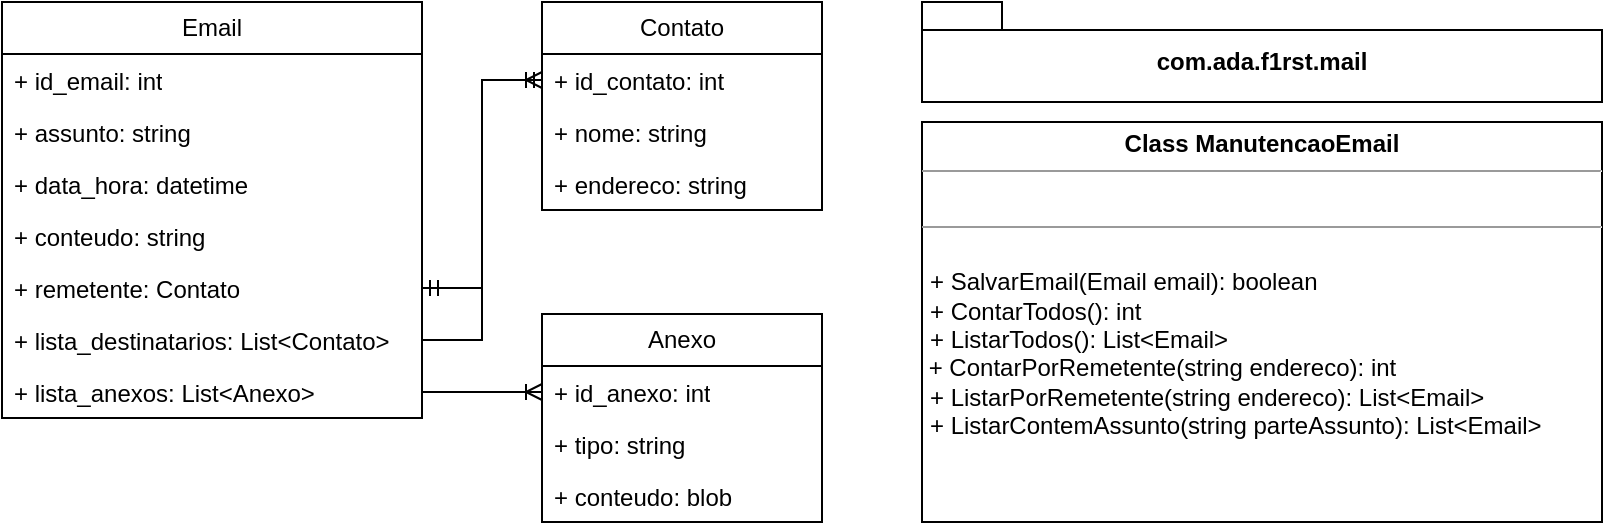 <mxfile version="20.5.1" type="device" pages="2"><diagram name="Página-1" id="P6RTze07SMLhdZGsH7tR"><mxGraphModel dx="812" dy="425" grid="1" gridSize="10" guides="1" tooltips="1" connect="1" arrows="1" fold="1" page="1" pageScale="1" pageWidth="827" pageHeight="1169" math="0" shadow="0"><root><mxCell id="0"/><mxCell id="1" parent="0"/><mxCell id="bWB5HU2DyL7P9xEXCVta-12" value="Email" style="swimlane;fontStyle=0;childLayout=stackLayout;horizontal=1;startSize=26;fillColor=none;horizontalStack=0;resizeParent=1;resizeParentMax=0;resizeLast=0;collapsible=1;marginBottom=0;whiteSpace=wrap;html=1;" parent="1" vertex="1"><mxGeometry x="40" y="220" width="210" height="208" as="geometry"/></mxCell><mxCell id="tcx8inSMVFt6JUJdeJ5o-15" value="+ id_email: int" style="text;strokeColor=none;fillColor=none;align=left;verticalAlign=top;spacingLeft=4;spacingRight=4;overflow=hidden;rotatable=0;points=[[0,0.5],[1,0.5]];portConstraint=eastwest;whiteSpace=wrap;html=1;" parent="bWB5HU2DyL7P9xEXCVta-12" vertex="1"><mxGeometry y="26" width="210" height="26" as="geometry"/></mxCell><mxCell id="bWB5HU2DyL7P9xEXCVta-13" value="+ assunto: string" style="text;strokeColor=none;fillColor=none;align=left;verticalAlign=top;spacingLeft=4;spacingRight=4;overflow=hidden;rotatable=0;points=[[0,0.5],[1,0.5]];portConstraint=eastwest;whiteSpace=wrap;html=1;" parent="bWB5HU2DyL7P9xEXCVta-12" vertex="1"><mxGeometry y="52" width="210" height="26" as="geometry"/></mxCell><mxCell id="bWB5HU2DyL7P9xEXCVta-14" value="+ data_hora: datetime" style="text;strokeColor=none;fillColor=none;align=left;verticalAlign=top;spacingLeft=4;spacingRight=4;overflow=hidden;rotatable=0;points=[[0,0.5],[1,0.5]];portConstraint=eastwest;whiteSpace=wrap;html=1;" parent="bWB5HU2DyL7P9xEXCVta-12" vertex="1"><mxGeometry y="78" width="210" height="26" as="geometry"/></mxCell><mxCell id="tcx8inSMVFt6JUJdeJ5o-1" value="+ conteudo: string" style="text;strokeColor=none;fillColor=none;align=left;verticalAlign=top;spacingLeft=4;spacingRight=4;overflow=hidden;rotatable=0;points=[[0,0.5],[1,0.5]];portConstraint=eastwest;whiteSpace=wrap;html=1;" parent="bWB5HU2DyL7P9xEXCVta-12" vertex="1"><mxGeometry y="104" width="210" height="26" as="geometry"/></mxCell><mxCell id="tcx8inSMVFt6JUJdeJ5o-4" value="+ remetente: Contato" style="text;strokeColor=none;fillColor=none;align=left;verticalAlign=top;spacingLeft=4;spacingRight=4;overflow=hidden;rotatable=0;points=[[0,0.5],[1,0.5]];portConstraint=eastwest;whiteSpace=wrap;html=1;" parent="bWB5HU2DyL7P9xEXCVta-12" vertex="1"><mxGeometry y="130" width="210" height="26" as="geometry"/></mxCell><mxCell id="tcx8inSMVFt6JUJdeJ5o-3" value="+ lista_destinatarios: List&amp;lt;Contato&amp;gt;" style="text;strokeColor=none;fillColor=none;align=left;verticalAlign=top;spacingLeft=4;spacingRight=4;overflow=hidden;rotatable=0;points=[[0,0.5],[1,0.5]];portConstraint=eastwest;whiteSpace=wrap;html=1;" parent="bWB5HU2DyL7P9xEXCVta-12" vertex="1"><mxGeometry y="156" width="210" height="26" as="geometry"/></mxCell><mxCell id="tcx8inSMVFt6JUJdeJ5o-2" value="+ lista_anexos: List&amp;lt;Anexo&amp;gt;" style="text;strokeColor=none;fillColor=none;align=left;verticalAlign=top;spacingLeft=4;spacingRight=4;overflow=hidden;rotatable=0;points=[[0,0.5],[1,0.5]];portConstraint=eastwest;whiteSpace=wrap;html=1;" parent="bWB5HU2DyL7P9xEXCVta-12" vertex="1"><mxGeometry y="182" width="210" height="26" as="geometry"/></mxCell><mxCell id="bWB5HU2DyL7P9xEXCVta-16" value="Contato" style="swimlane;fontStyle=0;childLayout=stackLayout;horizontal=1;startSize=26;fillColor=none;horizontalStack=0;resizeParent=1;resizeParentMax=0;resizeLast=0;collapsible=1;marginBottom=0;whiteSpace=wrap;html=1;" parent="1" vertex="1"><mxGeometry x="310" y="220" width="140" height="104" as="geometry"/></mxCell><mxCell id="bWB5HU2DyL7P9xEXCVta-17" value="+ id_contato: int" style="text;strokeColor=none;fillColor=none;align=left;verticalAlign=top;spacingLeft=4;spacingRight=4;overflow=hidden;rotatable=0;points=[[0,0.5],[1,0.5]];portConstraint=eastwest;whiteSpace=wrap;html=1;" parent="bWB5HU2DyL7P9xEXCVta-16" vertex="1"><mxGeometry y="26" width="140" height="26" as="geometry"/></mxCell><mxCell id="bWB5HU2DyL7P9xEXCVta-18" value="+ nome: string" style="text;strokeColor=none;fillColor=none;align=left;verticalAlign=top;spacingLeft=4;spacingRight=4;overflow=hidden;rotatable=0;points=[[0,0.5],[1,0.5]];portConstraint=eastwest;whiteSpace=wrap;html=1;" parent="bWB5HU2DyL7P9xEXCVta-16" vertex="1"><mxGeometry y="52" width="140" height="26" as="geometry"/></mxCell><mxCell id="bWB5HU2DyL7P9xEXCVta-19" value="+ endereco: string" style="text;strokeColor=none;fillColor=none;align=left;verticalAlign=top;spacingLeft=4;spacingRight=4;overflow=hidden;rotatable=0;points=[[0,0.5],[1,0.5]];portConstraint=eastwest;whiteSpace=wrap;html=1;" parent="bWB5HU2DyL7P9xEXCVta-16" vertex="1"><mxGeometry y="78" width="140" height="26" as="geometry"/></mxCell><mxCell id="bWB5HU2DyL7P9xEXCVta-38" value="Anexo" style="swimlane;fontStyle=0;childLayout=stackLayout;horizontal=1;startSize=26;fillColor=none;horizontalStack=0;resizeParent=1;resizeParentMax=0;resizeLast=0;collapsible=1;marginBottom=0;whiteSpace=wrap;html=1;" parent="1" vertex="1"><mxGeometry x="310" y="376" width="140" height="104" as="geometry"/></mxCell><mxCell id="bWB5HU2DyL7P9xEXCVta-39" value="+ id_anexo: int" style="text;strokeColor=none;fillColor=none;align=left;verticalAlign=top;spacingLeft=4;spacingRight=4;overflow=hidden;rotatable=0;points=[[0,0.5],[1,0.5]];portConstraint=eastwest;whiteSpace=wrap;html=1;" parent="bWB5HU2DyL7P9xEXCVta-38" vertex="1"><mxGeometry y="26" width="140" height="26" as="geometry"/></mxCell><mxCell id="bWB5HU2DyL7P9xEXCVta-40" value="+ tipo: string" style="text;strokeColor=none;fillColor=none;align=left;verticalAlign=top;spacingLeft=4;spacingRight=4;overflow=hidden;rotatable=0;points=[[0,0.5],[1,0.5]];portConstraint=eastwest;whiteSpace=wrap;html=1;" parent="bWB5HU2DyL7P9xEXCVta-38" vertex="1"><mxGeometry y="52" width="140" height="26" as="geometry"/></mxCell><mxCell id="bWB5HU2DyL7P9xEXCVta-41" value="+ conteudo: blob" style="text;strokeColor=none;fillColor=none;align=left;verticalAlign=top;spacingLeft=4;spacingRight=4;overflow=hidden;rotatable=0;points=[[0,0.5],[1,0.5]];portConstraint=eastwest;whiteSpace=wrap;html=1;" parent="bWB5HU2DyL7P9xEXCVta-38" vertex="1"><mxGeometry y="78" width="140" height="26" as="geometry"/></mxCell><mxCell id="tcx8inSMVFt6JUJdeJ5o-25" value="com.ada.f1rst.mail" style="shape=folder;fontStyle=1;spacingTop=10;tabWidth=40;tabHeight=14;tabPosition=left;html=1;whiteSpace=wrap;" parent="1" vertex="1"><mxGeometry x="500" y="220" width="340" height="50" as="geometry"/></mxCell><mxCell id="tcx8inSMVFt6JUJdeJ5o-27" value="&lt;p style=&quot;margin:0px;margin-top:4px;text-align:center;&quot;&gt;&lt;b&gt;Class ManutencaoEmail&lt;/b&gt;&lt;/p&gt;&lt;hr size=&quot;1&quot;&gt;&lt;p style=&quot;margin:0px;margin-left:4px;&quot;&gt;&lt;br&gt;&lt;/p&gt;&lt;hr size=&quot;1&quot;&gt;&lt;p style=&quot;margin:0px;margin-left:4px;&quot;&gt;&lt;br&gt;&lt;/p&gt;&lt;p style=&quot;margin:0px;margin-left:4px;&quot;&gt;+ SalvarEmail(Email email): boolean&lt;/p&gt;&lt;p style=&quot;margin:0px;margin-left:4px;&quot;&gt;+ ContarTodos(): int&lt;/p&gt;&lt;p style=&quot;margin:0px;margin-left:4px;&quot;&gt;+ ListarTodos(): List&amp;lt;Email&amp;gt; &lt;br&gt;&lt;/p&gt;&amp;nbsp;+ ContarPorRemetente(string endereco): int&lt;p style=&quot;margin:0px;margin-left:4px;&quot;&gt;+ ListarPorRemetente(string endereco): List&amp;lt;Email&amp;gt;&lt;/p&gt;&lt;p style=&quot;margin:0px;margin-left:4px;&quot;&gt;+ ListarContemAssunto(string parteAssunto): List&amp;lt;Email&amp;gt;&lt;/p&gt;" style="verticalAlign=top;align=left;overflow=fill;fontSize=12;fontFamily=Helvetica;html=1;whiteSpace=wrap;" parent="1" vertex="1"><mxGeometry x="500" y="280" width="340" height="200" as="geometry"/></mxCell><mxCell id="jJN2gmK2bP2EK8xY8T05-5" value="" style="edgeStyle=entityRelationEdgeStyle;fontSize=12;html=1;endArrow=ERoneToMany;rounded=0;" edge="1" parent="1" source="tcx8inSMVFt6JUJdeJ5o-2" target="bWB5HU2DyL7P9xEXCVta-39"><mxGeometry width="100" height="100" relative="1" as="geometry"><mxPoint x="430" y="420" as="sourcePoint"/><mxPoint x="530" y="320" as="targetPoint"/></mxGeometry></mxCell><mxCell id="jJN2gmK2bP2EK8xY8T05-6" value="" style="edgeStyle=entityRelationEdgeStyle;fontSize=12;html=1;endArrow=ERmandOne;startArrow=ERmandOne;rounded=0;" edge="1" parent="1" source="tcx8inSMVFt6JUJdeJ5o-4" target="bWB5HU2DyL7P9xEXCVta-17"><mxGeometry width="100" height="100" relative="1" as="geometry"><mxPoint x="360" y="410" as="sourcePoint"/><mxPoint x="460" y="310" as="targetPoint"/></mxGeometry></mxCell><mxCell id="jJN2gmK2bP2EK8xY8T05-9" value="" style="edgeStyle=entityRelationEdgeStyle;fontSize=12;html=1;endArrow=ERoneToMany;rounded=0;" edge="1" parent="1" source="tcx8inSMVFt6JUJdeJ5o-3" target="bWB5HU2DyL7P9xEXCVta-17"><mxGeometry width="100" height="100" relative="1" as="geometry"><mxPoint x="230" y="450" as="sourcePoint"/><mxPoint x="330" y="350" as="targetPoint"/></mxGeometry></mxCell></root></mxGraphModel></diagram><diagram id="kC9KvIrxQ1ybHJjklsz6" name="Página-2"><mxGraphModel grid="1" page="1" gridSize="10" guides="1" tooltips="1" connect="1" arrows="1" fold="1" pageScale="1" pageWidth="827" pageHeight="1169" math="0" shadow="0">&#xa;      <root>&#xa;        <mxCell id="0"/>&#xa;        <mxCell id="1" parent="0"/>&#xa;        <mxCell id="PjCL33VSLlb1CDlnu6tP-1" value="&lt;h1&gt;Problema&lt;/h1&gt;&lt;p&gt;Desenvolver um sistema que emita para o usuário, faturas, como também permita a compra de pacotes de uma assinatura de TV. Para cada pacote adicionado, deve-se validar se o cliente está em dias com o pagamento da fatura.&lt;br&gt;O usuário pode pedir assistência técnica para a operadora, mas o cliente deverá estar em dias.&lt;br&gt;O usuário pode excluir um pacotes, porém após carência do mesmo.&lt;/p&gt;" style="text;html=1;strokeColor=none;fillColor=none;spacing=5;spacingTop=-20;whiteSpace=wrap;overflow=hidden;rounded=0;" vertex="1" parent="1">&#xa;          <mxGeometry x="70" y="20" width="340" height="180" as="geometry"/>&#xa;        </mxCell>&#xa;        <mxCell id="PjCL33VSLlb1CDlnu6tP-2" value="Fatura" style="html=1;whiteSpace=wrap;" vertex="1" parent="1">&#xa;          <mxGeometry x="380" y="390" width="110" height="50" as="geometry"/>&#xa;        </mxCell>&#xa;        <mxCell id="PjCL33VSLlb1CDlnu6tP-3" value="Pacote" style="html=1;whiteSpace=wrap;" vertex="1" parent="1">&#xa;          <mxGeometry x="380" y="190" width="110" height="50" as="geometry"/>&#xa;        </mxCell>&#xa;        <mxCell id="PjCL33VSLlb1CDlnu6tP-5" style="edgeStyle=orthogonalEdgeStyle;rounded=0;orthogonalLoop=1;jettySize=auto;html=1;entryX=0;entryY=0.5;entryDx=0;entryDy=0;" edge="1" parent="1" source="PjCL33VSLlb1CDlnu6tP-4" target="PjCL33VSLlb1CDlnu6tP-3">&#xa;          <mxGeometry relative="1" as="geometry"/>&#xa;        </mxCell>&#xa;        <mxCell id="PjCL33VSLlb1CDlnu6tP-6" style="edgeStyle=orthogonalEdgeStyle;rounded=0;orthogonalLoop=1;jettySize=auto;html=1;entryX=0;entryY=0.6;entryDx=0;entryDy=0;entryPerimeter=0;" edge="1" parent="1" source="PjCL33VSLlb1CDlnu6tP-4" target="PjCL33VSLlb1CDlnu6tP-2">&#xa;          <mxGeometry relative="1" as="geometry"/>&#xa;        </mxCell>&#xa;        <mxCell id="PjCL33VSLlb1CDlnu6tP-39" style="edgeStyle=orthogonalEdgeStyle;rounded=0;orthogonalLoop=1;jettySize=auto;html=1;entryX=0;entryY=0.5;entryDx=0;entryDy=0;" edge="1" parent="1" source="PjCL33VSLlb1CDlnu6tP-4" target="PjCL33VSLlb1CDlnu6tP-38">&#xa;          <mxGeometry relative="1" as="geometry"/>&#xa;        </mxCell>&#xa;        <mxCell id="PjCL33VSLlb1CDlnu6tP-4" value="Usuário" style="html=1;whiteSpace=wrap;" vertex="1" parent="1">&#xa;          <mxGeometry x="100" y="300" width="110" height="50" as="geometry"/>&#xa;        </mxCell>&#xa;        <mxCell id="PjCL33VSLlb1CDlnu6tP-13" style="edgeStyle=orthogonalEdgeStyle;rounded=0;orthogonalLoop=1;jettySize=auto;html=1;entryX=0;entryY=0.5;entryDx=0;entryDy=0;" edge="1" parent="1" source="PjCL33VSLlb1CDlnu6tP-9" target="PjCL33VSLlb1CDlnu6tP-11">&#xa;          <mxGeometry relative="1" as="geometry"/>&#xa;        </mxCell>&#xa;        <mxCell id="PjCL33VSLlb1CDlnu6tP-16" style="edgeStyle=orthogonalEdgeStyle;rounded=0;orthogonalLoop=1;jettySize=auto;html=1;entryX=0;entryY=0.5;entryDx=0;entryDy=0;" edge="1" parent="1" source="PjCL33VSLlb1CDlnu6tP-9" target="PjCL33VSLlb1CDlnu6tP-14">&#xa;          <mxGeometry relative="1" as="geometry"/>&#xa;        </mxCell>&#xa;        <mxCell id="PjCL33VSLlb1CDlnu6tP-19" style="edgeStyle=orthogonalEdgeStyle;rounded=0;orthogonalLoop=1;jettySize=auto;html=1;entryX=0;entryY=0.5;entryDx=0;entryDy=0;" edge="1" parent="1" source="PjCL33VSLlb1CDlnu6tP-9" target="PjCL33VSLlb1CDlnu6tP-18">&#xa;          <mxGeometry relative="1" as="geometry"/>&#xa;        </mxCell>&#xa;        <mxCell id="PjCL33VSLlb1CDlnu6tP-23" style="edgeStyle=orthogonalEdgeStyle;rounded=0;orthogonalLoop=1;jettySize=auto;html=1;entryX=0;entryY=0.5;entryDx=0;entryDy=0;" edge="1" parent="1" source="PjCL33VSLlb1CDlnu6tP-9" target="PjCL33VSLlb1CDlnu6tP-21">&#xa;          <mxGeometry relative="1" as="geometry"/>&#xa;        </mxCell>&#xa;        <mxCell id="PjCL33VSLlb1CDlnu6tP-57" style="edgeStyle=orthogonalEdgeStyle;rounded=0;orthogonalLoop=1;jettySize=auto;html=1;entryX=1.066;entryY=0.397;entryDx=0;entryDy=0;entryPerimeter=0;" edge="1" parent="1" source="PjCL33VSLlb1CDlnu6tP-9" target="PjCL33VSLlb1CDlnu6tP-56">&#xa;          <mxGeometry relative="1" as="geometry"/>&#xa;        </mxCell>&#xa;        <mxCell id="PjCL33VSLlb1CDlnu6tP-9" value="Emissor de Fatura" style="shape=module;align=left;spacingLeft=20;align=center;verticalAlign=top;whiteSpace=wrap;html=1;" vertex="1" parent="1">&#xa;          <mxGeometry x="-100" y="505" width="100" height="50" as="geometry"/>&#xa;        </mxCell>&#xa;        <mxCell id="PjCL33VSLlb1CDlnu6tP-11" value="" style="ellipse;whiteSpace=wrap;html=1;aspect=fixed;" vertex="1" parent="1">&#xa;          <mxGeometry x="40" y="460" width="20" height="20" as="geometry"/>&#xa;        </mxCell>&#xa;        <mxCell id="PjCL33VSLlb1CDlnu6tP-12" value="Emitir fatura de usuário" style="text;html=1;strokeColor=none;fillColor=none;align=center;verticalAlign=middle;whiteSpace=wrap;rounded=0;" vertex="1" parent="1">&#xa;          <mxGeometry x="80" y="455" width="90" height="30" as="geometry"/>&#xa;        </mxCell>&#xa;        <mxCell id="PjCL33VSLlb1CDlnu6tP-14" value="" style="ellipse;whiteSpace=wrap;html=1;aspect=fixed;" vertex="1" parent="1">&#xa;          <mxGeometry x="40" y="541" width="20" height="20" as="geometry"/>&#xa;        </mxCell>&#xa;        <mxCell id="PjCL33VSLlb1CDlnu6tP-15" value="Listar Faturas Usuário" style="text;html=1;strokeColor=none;fillColor=none;align=center;verticalAlign=middle;whiteSpace=wrap;rounded=0;" vertex="1" parent="1">&#xa;          <mxGeometry x="80" y="536" width="90" height="30" as="geometry"/>&#xa;        </mxCell>&#xa;        <mxCell id="PjCL33VSLlb1CDlnu6tP-18" value="" style="ellipse;whiteSpace=wrap;html=1;aspect=fixed;" vertex="1" parent="1">&#xa;          <mxGeometry x="40" y="610" width="20" height="20" as="geometry"/>&#xa;        </mxCell>&#xa;        <mxCell id="PjCL33VSLlb1CDlnu6tP-20" value="Lista de pacotes do usuário" style="text;html=1;strokeColor=#FF2B0A;fillColor=none;align=center;verticalAlign=middle;whiteSpace=wrap;rounded=0;" vertex="1" parent="1">&#xa;          <mxGeometry x="80" y="605" width="90" height="30" as="geometry"/>&#xa;        </mxCell>&#xa;        <mxCell id="PjCL33VSLlb1CDlnu6tP-21" value="" style="ellipse;whiteSpace=wrap;html=1;aspect=fixed;" vertex="1" parent="1">&#xa;          <mxGeometry x="40" y="655" width="20" height="20" as="geometry"/>&#xa;        </mxCell>&#xa;        <mxCell id="PjCL33VSLlb1CDlnu6tP-22" value="Emitir situação Usuário" style="text;html=1;strokeColor=none;fillColor=none;align=center;verticalAlign=middle;whiteSpace=wrap;rounded=0;" vertex="1" parent="1">&#xa;          <mxGeometry x="80" y="650" width="90" height="30" as="geometry"/>&#xa;        </mxCell>&#xa;        <mxCell id="PjCL33VSLlb1CDlnu6tP-28" style="edgeStyle=orthogonalEdgeStyle;rounded=0;orthogonalLoop=1;jettySize=auto;html=1;entryX=1;entryY=0.5;entryDx=0;entryDy=0;" edge="1" parent="1" source="PjCL33VSLlb1CDlnu6tP-24" target="PjCL33VSLlb1CDlnu6tP-26">&#xa;          <mxGeometry relative="1" as="geometry"/>&#xa;        </mxCell>&#xa;        <mxCell id="PjCL33VSLlb1CDlnu6tP-31" style="edgeStyle=orthogonalEdgeStyle;rounded=0;orthogonalLoop=1;jettySize=auto;html=1;entryX=1;entryY=0.5;entryDx=0;entryDy=0;" edge="1" parent="1" source="PjCL33VSLlb1CDlnu6tP-24" target="PjCL33VSLlb1CDlnu6tP-29">&#xa;          <mxGeometry relative="1" as="geometry"/>&#xa;        </mxCell>&#xa;        <mxCell id="PjCL33VSLlb1CDlnu6tP-34" style="edgeStyle=orthogonalEdgeStyle;rounded=0;orthogonalLoop=1;jettySize=auto;html=1;" edge="1" parent="1" source="PjCL33VSLlb1CDlnu6tP-24" target="PjCL33VSLlb1CDlnu6tP-32">&#xa;          <mxGeometry relative="1" as="geometry"/>&#xa;        </mxCell>&#xa;        <mxCell id="PjCL33VSLlb1CDlnu6tP-36" style="edgeStyle=orthogonalEdgeStyle;rounded=0;orthogonalLoop=1;jettySize=auto;html=1;entryX=1;entryY=0.5;entryDx=0;entryDy=0;" edge="1" parent="1" source="PjCL33VSLlb1CDlnu6tP-24" target="PjCL33VSLlb1CDlnu6tP-35">&#xa;          <mxGeometry relative="1" as="geometry"/>&#xa;        </mxCell>&#xa;        <mxCell id="PjCL33VSLlb1CDlnu6tP-59" style="edgeStyle=orthogonalEdgeStyle;rounded=0;orthogonalLoop=1;jettySize=auto;html=1;" edge="1" parent="1" source="PjCL33VSLlb1CDlnu6tP-24" target="PjCL33VSLlb1CDlnu6tP-58">&#xa;          <mxGeometry relative="1" as="geometry"/>&#xa;        </mxCell>&#xa;        <mxCell id="PjCL33VSLlb1CDlnu6tP-24" value="Pacotes" style="shape=module;align=left;spacingLeft=20;align=center;verticalAlign=top;whiteSpace=wrap;html=1;" vertex="1" parent="1">&#xa;          <mxGeometry x="916" y="580" width="100" height="50" as="geometry"/>&#xa;        </mxCell>&#xa;        <mxCell id="PjCL33VSLlb1CDlnu6tP-26" value="" style="ellipse;whiteSpace=wrap;html=1;aspect=fixed;" vertex="1" parent="1">&#xa;          <mxGeometry x="836" y="510" width="20" height="20" as="geometry"/>&#xa;        </mxCell>&#xa;        <mxCell id="PjCL33VSLlb1CDlnu6tP-27" value="Listar Pacotes" style="text;html=1;strokeColor=none;fillColor=none;align=center;verticalAlign=middle;whiteSpace=wrap;rounded=0;" vertex="1" parent="1">&#xa;          <mxGeometry x="740" y="505" width="90" height="30" as="geometry"/>&#xa;        </mxCell>&#xa;        <mxCell id="PjCL33VSLlb1CDlnu6tP-29" value="" style="ellipse;whiteSpace=wrap;html=1;aspect=fixed;" vertex="1" parent="1">&#xa;          <mxGeometry x="836" y="566" width="20" height="20" as="geometry"/>&#xa;        </mxCell>&#xa;        <mxCell id="PjCL33VSLlb1CDlnu6tP-30" value="Contratar Pacote" style="text;html=1;strokeColor=none;fillColor=none;align=center;verticalAlign=middle;whiteSpace=wrap;rounded=0;" vertex="1" parent="1">&#xa;          <mxGeometry x="746" y="556" width="90" height="30" as="geometry"/>&#xa;        </mxCell>&#xa;        <mxCell id="PjCL33VSLlb1CDlnu6tP-32" value="" style="ellipse;whiteSpace=wrap;html=1;aspect=fixed;" vertex="1" parent="1">&#xa;          <mxGeometry x="836" y="616" width="20" height="20" as="geometry"/>&#xa;        </mxCell>&#xa;        <mxCell id="PjCL33VSLlb1CDlnu6tP-33" value="Excluir&lt;br&gt;Pacote do usuário" style="text;html=1;strokeColor=none;fillColor=none;align=center;verticalAlign=middle;whiteSpace=wrap;rounded=0;" vertex="1" parent="1">&#xa;          <mxGeometry x="746" y="606" width="90" height="30" as="geometry"/>&#xa;        </mxCell>&#xa;        <mxCell id="PjCL33VSLlb1CDlnu6tP-35" value="" style="ellipse;whiteSpace=wrap;html=1;aspect=fixed;" vertex="1" parent="1">&#xa;          <mxGeometry x="836" y="660" width="20" height="20" as="geometry"/>&#xa;        </mxCell>&#xa;        <mxCell id="PjCL33VSLlb1CDlnu6tP-37" value="Listar Pacotes do Usuário" style="text;html=1;strokeColor=none;fillColor=none;align=center;verticalAlign=middle;whiteSpace=wrap;rounded=0;" vertex="1" parent="1">&#xa;          <mxGeometry x="740" y="655" width="90" height="30" as="geometry"/>&#xa;        </mxCell>&#xa;        <mxCell id="PjCL33VSLlb1CDlnu6tP-38" value="Assistência Técnica" style="html=1;whiteSpace=wrap;" vertex="1" parent="1">&#xa;          <mxGeometry x="480" y="300" width="110" height="50" as="geometry"/>&#xa;        </mxCell>&#xa;        <mxCell id="PjCL33VSLlb1CDlnu6tP-49" style="edgeStyle=orthogonalEdgeStyle;rounded=0;orthogonalLoop=1;jettySize=auto;html=1;entryX=0.5;entryY=0;entryDx=0;entryDy=0;" edge="1" parent="1" source="PjCL33VSLlb1CDlnu6tP-40" target="PjCL33VSLlb1CDlnu6tP-46">&#xa;          <mxGeometry relative="1" as="geometry"/>&#xa;        </mxCell>&#xa;        <mxCell id="PjCL33VSLlb1CDlnu6tP-40" value="&lt;div style=&quot;box-sizing:border-box;width:100%;background:#e4e4e4;padding:2px;&quot;&gt;Fatura&lt;/div&gt;&lt;table style=&quot;width:100%;font-size:1em;&quot; cellpadding=&quot;2&quot; cellspacing=&quot;0&quot;&gt;&lt;tbody&gt;&lt;tr&gt;&lt;td&gt;PK&lt;/td&gt;&lt;td&gt;uniqueId&lt;/td&gt;&lt;/tr&gt;&lt;tr&gt;&lt;td&gt;FK1&lt;/td&gt;&lt;td&gt;foreignKey&lt;/td&gt;&lt;/tr&gt;&lt;tr&gt;&lt;td&gt;&lt;/td&gt;&lt;td&gt;fieldname&lt;/td&gt;&lt;/tr&gt;&lt;/tbody&gt;&lt;/table&gt;" style="verticalAlign=top;align=left;overflow=fill;html=1;whiteSpace=wrap;" vertex="1" parent="1">&#xa;          <mxGeometry x="-380" y="730" width="120" height="80" as="geometry"/>&#xa;        </mxCell>&#xa;        <mxCell id="PjCL33VSLlb1CDlnu6tP-44" style="edgeStyle=orthogonalEdgeStyle;rounded=0;orthogonalLoop=1;jettySize=auto;html=1;entryX=0;entryY=0.5;entryDx=0;entryDy=0;" edge="1" parent="1" source="PjCL33VSLlb1CDlnu6tP-41" target="PjCL33VSLlb1CDlnu6tP-43">&#xa;          <mxGeometry relative="1" as="geometry"/>&#xa;        </mxCell>&#xa;        <mxCell id="PjCL33VSLlb1CDlnu6tP-47" style="edgeStyle=orthogonalEdgeStyle;rounded=0;orthogonalLoop=1;jettySize=auto;html=1;entryX=0.5;entryY=1;entryDx=0;entryDy=0;" edge="1" parent="1" source="PjCL33VSLlb1CDlnu6tP-41" target="PjCL33VSLlb1CDlnu6tP-46">&#xa;          <mxGeometry relative="1" as="geometry"/>&#xa;        </mxCell>&#xa;        <mxCell id="PjCL33VSLlb1CDlnu6tP-41" value="&lt;div style=&quot;box-sizing:border-box;width:100%;background:#e4e4e4;padding:2px;&quot;&gt;Usuário&lt;/div&gt;&lt;table style=&quot;width:100%;font-size:1em;&quot; cellpadding=&quot;2&quot; cellspacing=&quot;0&quot;&gt;&lt;tbody&gt;&lt;tr&gt;&lt;td&gt;PK&lt;/td&gt;&lt;td&gt;uniqueId&lt;/td&gt;&lt;/tr&gt;&lt;tr&gt;&lt;td&gt;FK1&lt;/td&gt;&lt;td&gt;foreignKey&lt;/td&gt;&lt;/tr&gt;&lt;tr&gt;&lt;td&gt;&lt;/td&gt;&lt;td&gt;fieldname&lt;/td&gt;&lt;/tr&gt;&lt;/tbody&gt;&lt;/table&gt;" style="verticalAlign=top;align=left;overflow=fill;html=1;whiteSpace=wrap;" vertex="1" parent="1">&#xa;          <mxGeometry x="-340" y="985" width="120" height="80" as="geometry"/>&#xa;        </mxCell>&#xa;        <mxCell id="PjCL33VSLlb1CDlnu6tP-48" style="edgeStyle=orthogonalEdgeStyle;rounded=0;orthogonalLoop=1;jettySize=auto;html=1;entryX=0.995;entryY=0.573;entryDx=0;entryDy=0;entryPerimeter=0;" edge="1" parent="1" source="PjCL33VSLlb1CDlnu6tP-42" target="PjCL33VSLlb1CDlnu6tP-43">&#xa;          <mxGeometry relative="1" as="geometry"/>&#xa;        </mxCell>&#xa;        <mxCell id="PjCL33VSLlb1CDlnu6tP-42" value="&lt;div style=&quot;box-sizing:border-box;width:100%;background:#e4e4e4;padding:2px;&quot;&gt;Pacote&lt;/div&gt;&lt;table style=&quot;width:100%;font-size:1em;&quot; cellpadding=&quot;2&quot; cellspacing=&quot;0&quot;&gt;&lt;tbody&gt;&lt;tr&gt;&lt;td&gt;PK&lt;/td&gt;&lt;td&gt;uniqueId&lt;/td&gt;&lt;/tr&gt;&lt;tr&gt;&lt;td&gt;FK1&lt;/td&gt;&lt;td&gt;foreignKey&lt;/td&gt;&lt;/tr&gt;&lt;tr&gt;&lt;td&gt;&lt;/td&gt;&lt;td&gt;fieldname&lt;/td&gt;&lt;/tr&gt;&lt;/tbody&gt;&lt;/table&gt;" style="verticalAlign=top;align=left;overflow=fill;html=1;whiteSpace=wrap;" vertex="1" parent="1">&#xa;          <mxGeometry x="-60" y="825" width="120" height="80" as="geometry"/>&#xa;        </mxCell>&#xa;        <mxCell id="PjCL33VSLlb1CDlnu6tP-43" value="&lt;div style=&quot;box-sizing:border-box;width:100%;background:#e4e4e4;padding:2px;&quot;&gt;Pacote_usuario&lt;/div&gt;&lt;table style=&quot;width:100%;font-size:1em;&quot; cellpadding=&quot;2&quot; cellspacing=&quot;0&quot;&gt;&lt;tbody&gt;&lt;tr&gt;&lt;td&gt;PK&lt;/td&gt;&lt;td&gt;uniqueId&lt;/td&gt;&lt;/tr&gt;&lt;tr&gt;&lt;td&gt;FK1&lt;/td&gt;&lt;td&gt;foreignKey&lt;/td&gt;&lt;/tr&gt;&lt;tr&gt;&lt;td&gt;&lt;/td&gt;&lt;td&gt;fieldname&lt;/td&gt;&lt;/tr&gt;&lt;/tbody&gt;&lt;/table&gt;" style="verticalAlign=top;align=left;overflow=fill;html=1;whiteSpace=wrap;" vertex="1" parent="1">&#xa;          <mxGeometry x="-120" y="965" width="120" height="80" as="geometry"/>&#xa;        </mxCell>&#xa;        <mxCell id="PjCL33VSLlb1CDlnu6tP-46" value="&lt;div style=&quot;box-sizing:border-box;width:100%;background:#e4e4e4;padding:2px;&quot;&gt;Fatura_usuario&lt;/div&gt;&lt;table style=&quot;width:100%;font-size:1em;&quot; cellpadding=&quot;2&quot; cellspacing=&quot;0&quot;&gt;&lt;tbody&gt;&lt;tr&gt;&lt;td&gt;PK&lt;/td&gt;&lt;td&gt;uniqueId&lt;/td&gt;&lt;/tr&gt;&lt;tr&gt;&lt;td&gt;FK1&lt;/td&gt;&lt;td&gt;foreignKey&lt;/td&gt;&lt;/tr&gt;&lt;tr&gt;&lt;td&gt;&lt;/td&gt;&lt;td&gt;fieldname&lt;/td&gt;&lt;/tr&gt;&lt;/tbody&gt;&lt;/table&gt;" style="verticalAlign=top;align=left;overflow=fill;html=1;whiteSpace=wrap;" vertex="1" parent="1">&#xa;          <mxGeometry x="-290" y="855" width="120" height="80" as="geometry"/>&#xa;        </mxCell>&#xa;        <mxCell id="PjCL33VSLlb1CDlnu6tP-50" value="&lt;div style=&quot;box-sizing:border-box;width:100%;background:#e4e4e4;padding:2px;&quot;&gt;Pacote&lt;/div&gt;&lt;table style=&quot;width:100%;font-size:1em;&quot; cellpadding=&quot;2&quot; cellspacing=&quot;0&quot;&gt;&lt;tbody&gt;&lt;tr&gt;&lt;td&gt;PK&lt;/td&gt;&lt;td&gt;uniqueId&lt;/td&gt;&lt;/tr&gt;&lt;tr&gt;&lt;td&gt;FK1&lt;/td&gt;&lt;td&gt;foreignKey&lt;/td&gt;&lt;/tr&gt;&lt;tr&gt;&lt;td&gt;&lt;/td&gt;&lt;td&gt;fieldname&lt;/td&gt;&lt;/tr&gt;&lt;/tbody&gt;&lt;/table&gt;" style="verticalAlign=top;align=left;overflow=fill;html=1;whiteSpace=wrap;" vertex="1" parent="1">&#xa;          <mxGeometry x="790" y="950" width="134" height="75" as="geometry"/>&#xa;        </mxCell>&#xa;        <mxCell id="PjCL33VSLlb1CDlnu6tP-51" value="&lt;div style=&quot;box-sizing:border-box;width:100%;background:#e4e4e4;padding:2px;&quot;&gt;Usuário&lt;/div&gt;&lt;table style=&quot;width:100%;font-size:1em;&quot; cellpadding=&quot;2&quot; cellspacing=&quot;0&quot;&gt;&lt;tbody&gt;&lt;tr&gt;&lt;td&gt;PK&lt;/td&gt;&lt;td&gt;uniqueId&lt;/td&gt;&lt;/tr&gt;&lt;tr&gt;&lt;td&gt;FK1&lt;/td&gt;&lt;td&gt;foreignKey&lt;/td&gt;&lt;/tr&gt;&lt;tr&gt;&lt;td&gt;&lt;/td&gt;&lt;td&gt;fieldname&lt;/td&gt;&lt;/tr&gt;&lt;/tbody&gt;&lt;/table&gt;" style="verticalAlign=top;align=left;overflow=fill;html=1;whiteSpace=wrap;" vertex="1" parent="1">&#xa;          <mxGeometry x="1049" y="1080" width="134" height="75" as="geometry"/>&#xa;        </mxCell>&#xa;        <mxCell id="PjCL33VSLlb1CDlnu6tP-53" style="edgeStyle=orthogonalEdgeStyle;rounded=0;orthogonalLoop=1;jettySize=auto;html=1;" edge="1" parent="1" source="PjCL33VSLlb1CDlnu6tP-52" target="PjCL33VSLlb1CDlnu6tP-51">&#xa;          <mxGeometry relative="1" as="geometry"/>&#xa;        </mxCell>&#xa;        <mxCell id="PjCL33VSLlb1CDlnu6tP-54" style="edgeStyle=orthogonalEdgeStyle;rounded=0;orthogonalLoop=1;jettySize=auto;html=1;" edge="1" parent="1" source="PjCL33VSLlb1CDlnu6tP-52" target="PjCL33VSLlb1CDlnu6tP-50">&#xa;          <mxGeometry relative="1" as="geometry"/>&#xa;        </mxCell>&#xa;        <mxCell id="PjCL33VSLlb1CDlnu6tP-52" value="&lt;div style=&quot;box-sizing:border-box;width:100%;background:#e4e4e4;padding:2px;&quot;&gt;Pacote_Usuario&lt;/div&gt;&lt;table style=&quot;width:100%;font-size:1em;&quot; cellpadding=&quot;2&quot; cellspacing=&quot;0&quot;&gt;&lt;tbody&gt;&lt;tr&gt;&lt;td&gt;PK&lt;/td&gt;&lt;td&gt;uniqueId&lt;/td&gt;&lt;/tr&gt;&lt;tr&gt;&lt;td&gt;FK1&lt;/td&gt;&lt;td&gt;foreignKey&lt;/td&gt;&lt;/tr&gt;&lt;tr&gt;&lt;td&gt;&lt;/td&gt;&lt;td&gt;fieldname&lt;/td&gt;&lt;/tr&gt;&lt;/tbody&gt;&lt;/table&gt;" style="verticalAlign=top;align=left;overflow=fill;html=1;whiteSpace=wrap;" vertex="1" parent="1">&#xa;          <mxGeometry x="980" y="940" width="134" height="75" as="geometry"/>&#xa;        </mxCell>&#xa;        <mxCell id="PjCL33VSLlb1CDlnu6tP-55" value="&lt;div style=&quot;box-sizing:border-box;width:100%;background:#e4e4e4;padding:2px;&quot;&gt;Canal&lt;/div&gt;&lt;table style=&quot;width:100%;font-size:1em;&quot; cellpadding=&quot;2&quot; cellspacing=&quot;0&quot;&gt;&lt;tbody&gt;&lt;tr&gt;&lt;td&gt;PK&lt;/td&gt;&lt;td&gt;uniqueId&lt;/td&gt;&lt;/tr&gt;&lt;tr&gt;&lt;td&gt;FK1&lt;/td&gt;&lt;td&gt;foreignKey&lt;/td&gt;&lt;/tr&gt;&lt;tr&gt;&lt;td&gt;&lt;/td&gt;&lt;td&gt;fieldname&lt;/td&gt;&lt;/tr&gt;&lt;/tbody&gt;&lt;/table&gt;" style="verticalAlign=top;align=left;overflow=fill;html=1;whiteSpace=wrap;" vertex="1" parent="1">&#xa;          <mxGeometry x="1066" y="810" width="134" height="75" as="geometry"/>&#xa;        </mxCell>&#xa;        <mxCell id="PjCL33VSLlb1CDlnu6tP-56" value="" style="shape=datastore;whiteSpace=wrap;html=1;" vertex="1" parent="1">&#xa;          <mxGeometry x="-250" y="480" width="40" height="50" as="geometry"/>&#xa;        </mxCell>&#xa;        <mxCell id="PjCL33VSLlb1CDlnu6tP-58" value="" style="shape=datastore;whiteSpace=wrap;html=1;" vertex="1" parent="1">&#xa;          <mxGeometry x="1100" y="560" width="40" height="50" as="geometry"/>&#xa;        </mxCell>&#xa;        <mxCell id="-6sMk77hEd1Zp21H3lka-4" style="edgeStyle=orthogonalEdgeStyle;rounded=0;orthogonalLoop=1;jettySize=auto;html=1;entryX=0;entryY=0.5;entryDx=0;entryDy=0;" edge="1" parent="1" source="-6sMk77hEd1Zp21H3lka-1" target="-6sMk77hEd1Zp21H3lka-2">&#xa;          <mxGeometry relative="1" as="geometry"/>&#xa;        </mxCell>&#xa;        <mxCell id="-6sMk77hEd1Zp21H3lka-7" style="edgeStyle=orthogonalEdgeStyle;rounded=0;orthogonalLoop=1;jettySize=auto;html=1;entryX=0;entryY=0.5;entryDx=0;entryDy=0;" edge="1" parent="1" source="-6sMk77hEd1Zp21H3lka-1" target="-6sMk77hEd1Zp21H3lka-5">&#xa;          <mxGeometry relative="1" as="geometry"/>&#xa;        </mxCell>&#xa;        <mxCell id="-6sMk77hEd1Zp21H3lka-10" style="edgeStyle=orthogonalEdgeStyle;rounded=0;orthogonalLoop=1;jettySize=auto;html=1;entryX=0;entryY=0.5;entryDx=0;entryDy=0;" edge="1" parent="1" source="-6sMk77hEd1Zp21H3lka-1" target="-6sMk77hEd1Zp21H3lka-8">&#xa;          <mxGeometry relative="1" as="geometry"/>&#xa;        </mxCell>&#xa;        <mxCell id="-6sMk77hEd1Zp21H3lka-13" style="edgeStyle=orthogonalEdgeStyle;rounded=0;orthogonalLoop=1;jettySize=auto;html=1;entryX=0;entryY=0.5;entryDx=0;entryDy=0;" edge="1" parent="1" source="-6sMk77hEd1Zp21H3lka-1" target="-6sMk77hEd1Zp21H3lka-11">&#xa;          <mxGeometry relative="1" as="geometry"/>&#xa;        </mxCell>&#xa;        <mxCell id="-6sMk77hEd1Zp21H3lka-16" style="edgeStyle=orthogonalEdgeStyle;rounded=0;orthogonalLoop=1;jettySize=auto;html=1;entryX=0;entryY=0.5;entryDx=0;entryDy=0;" edge="1" parent="1" source="-6sMk77hEd1Zp21H3lka-1" target="-6sMk77hEd1Zp21H3lka-14">&#xa;          <mxGeometry relative="1" as="geometry"/>&#xa;        </mxCell>&#xa;        <mxCell id="-6sMk77hEd1Zp21H3lka-19" style="edgeStyle=orthogonalEdgeStyle;rounded=0;orthogonalLoop=1;jettySize=auto;html=1;entryX=0;entryY=0.5;entryDx=0;entryDy=0;" edge="1" parent="1" source="-6sMk77hEd1Zp21H3lka-1" target="-6sMk77hEd1Zp21H3lka-17">&#xa;          <mxGeometry relative="1" as="geometry"/>&#xa;        </mxCell>&#xa;        <mxCell id="-6sMk77hEd1Zp21H3lka-1" value="Assistência Técnica" style="shape=module;align=left;spacingLeft=20;align=center;verticalAlign=top;whiteSpace=wrap;html=1;" vertex="1" parent="1">&#xa;          <mxGeometry x="340" y="575" width="120" height="60" as="geometry"/>&#xa;        </mxCell>&#xa;        <mxCell id="-6sMk77hEd1Zp21H3lka-2" value="" style="ellipse;whiteSpace=wrap;html=1;aspect=fixed;" vertex="1" parent="1">&#xa;          <mxGeometry x="510" y="495" width="20" height="20" as="geometry"/>&#xa;        </mxCell>&#xa;        <mxCell id="-6sMk77hEd1Zp21H3lka-3" value="Lista Ordens Em Aberto" style="text;html=1;strokeColor=none;fillColor=none;align=center;verticalAlign=middle;whiteSpace=wrap;rounded=0;" vertex="1" parent="1">&#xa;          <mxGeometry x="550" y="485" width="90" height="30" as="geometry"/>&#xa;        </mxCell>&#xa;        <mxCell id="-6sMk77hEd1Zp21H3lka-5" value="" style="ellipse;whiteSpace=wrap;html=1;aspect=fixed;" vertex="1" parent="1">&#xa;          <mxGeometry x="510" y="565" width="20" height="20" as="geometry"/>&#xa;        </mxCell>&#xa;        <mxCell id="-6sMk77hEd1Zp21H3lka-6" value="Locais de Assistência Técnica" style="text;html=1;strokeColor=none;fillColor=none;align=center;verticalAlign=middle;whiteSpace=wrap;rounded=0;" vertex="1" parent="1">&#xa;          <mxGeometry x="550" y="565" width="90" height="30" as="geometry"/>&#xa;        </mxCell>&#xa;        <mxCell id="-6sMk77hEd1Zp21H3lka-8" value="" style="ellipse;whiteSpace=wrap;html=1;aspect=fixed;" vertex="1" parent="1">&#xa;          <mxGeometry x="510" y="650" width="20" height="20" as="geometry"/>&#xa;        </mxCell>&#xa;        <mxCell id="-6sMk77hEd1Zp21H3lka-9" value="Tipos de Atendimento" style="text;html=1;strokeColor=none;fillColor=none;align=center;verticalAlign=middle;whiteSpace=wrap;rounded=0;" vertex="1" parent="1">&#xa;          <mxGeometry x="550" y="640" width="90" height="30" as="geometry"/>&#xa;        </mxCell>&#xa;        <mxCell id="-6sMk77hEd1Zp21H3lka-11" value="" style="ellipse;whiteSpace=wrap;html=1;aspect=fixed;" vertex="1" parent="1">&#xa;          <mxGeometry x="510" y="710" width="20" height="20" as="geometry"/>&#xa;        </mxCell>&#xa;        <mxCell id="-6sMk77hEd1Zp21H3lka-12" value="Criar&amp;nbsp; Atendimento" style="text;html=1;strokeColor=none;fillColor=none;align=center;verticalAlign=middle;whiteSpace=wrap;rounded=0;" vertex="1" parent="1">&#xa;          <mxGeometry x="550" y="700" width="90" height="30" as="geometry"/>&#xa;        </mxCell>&#xa;        <mxCell id="-6sMk77hEd1Zp21H3lka-14" value="" style="ellipse;whiteSpace=wrap;html=1;aspect=fixed;" vertex="1" parent="1">&#xa;          <mxGeometry x="510" y="760" width="20" height="20" as="geometry"/>&#xa;        </mxCell>&#xa;        <mxCell id="-6sMk77hEd1Zp21H3lka-15" value="Deletar&amp;nbsp; Atendimento" style="text;html=1;strokeColor=none;fillColor=none;align=center;verticalAlign=middle;whiteSpace=wrap;rounded=0;" vertex="1" parent="1">&#xa;          <mxGeometry x="550" y="750" width="90" height="30" as="geometry"/>&#xa;        </mxCell>&#xa;        <mxCell id="-6sMk77hEd1Zp21H3lka-17" value="" style="ellipse;whiteSpace=wrap;html=1;aspect=fixed;" vertex="1" parent="1">&#xa;          <mxGeometry x="510" y="805" width="20" height="20" as="geometry"/>&#xa;        </mxCell>&#xa;        <mxCell id="-6sMk77hEd1Zp21H3lka-18" value="Acompanhar&amp;nbsp; Atendimento" style="text;html=1;strokeColor=none;fillColor=none;align=center;verticalAlign=middle;whiteSpace=wrap;rounded=0;" vertex="1" parent="1">&#xa;          <mxGeometry x="550" y="800" width="90" height="30" as="geometry"/>&#xa;        </mxCell>&#xa;        <mxCell id="-6sMk77hEd1Zp21H3lka-22" style="edgeStyle=orthogonalEdgeStyle;rounded=0;orthogonalLoop=1;jettySize=auto;html=1;entryX=0;entryY=0.5;entryDx=0;entryDy=0;" edge="1" parent="1" source="-6sMk77hEd1Zp21H3lka-20" target="-6sMk77hEd1Zp21H3lka-21">&#xa;          <mxGeometry relative="1" as="geometry"/>&#xa;        </mxCell>&#xa;        <mxCell id="-6sMk77hEd1Zp21H3lka-20" value="&lt;div style=&quot;box-sizing:border-box;width:100%;background:#e4e4e4;padding:2px;&quot;&gt;Atendimento&lt;/div&gt;&lt;table style=&quot;width:100%;font-size:1em;&quot; cellpadding=&quot;2&quot; cellspacing=&quot;0&quot;&gt;&lt;tbody&gt;&lt;tr&gt;&lt;td&gt;PK&lt;/td&gt;&lt;td&gt;uniqueId&lt;/td&gt;&lt;/tr&gt;&lt;tr&gt;&lt;td&gt;FK1&lt;/td&gt;&lt;td&gt;foreignKey&lt;/td&gt;&lt;/tr&gt;&lt;tr&gt;&lt;td&gt;&lt;/td&gt;&lt;td&gt;fieldname&lt;/td&gt;&lt;/tr&gt;&lt;/tbody&gt;&lt;/table&gt;" style="verticalAlign=top;align=left;overflow=fill;html=1;whiteSpace=wrap;" vertex="1" parent="1">&#xa;          <mxGeometry x="280" y="840" width="120" height="85" as="geometry"/>&#xa;        </mxCell>&#xa;        <mxCell id="-6sMk77hEd1Zp21H3lka-21" value="&lt;div style=&quot;box-sizing:border-box;width:100%;background:#e4e4e4;padding:2px;&quot;&gt;Usuario&lt;/div&gt;&lt;table style=&quot;width:100%;font-size:1em;&quot; cellpadding=&quot;2&quot; cellspacing=&quot;0&quot;&gt;&lt;tbody&gt;&lt;tr&gt;&lt;td&gt;PK&lt;/td&gt;&lt;td&gt;uniqueId&lt;/td&gt;&lt;/tr&gt;&lt;tr&gt;&lt;td&gt;FK1&lt;/td&gt;&lt;td&gt;foreignKey&lt;/td&gt;&lt;/tr&gt;&lt;tr&gt;&lt;td&gt;&lt;/td&gt;&lt;td&gt;fieldname&lt;/td&gt;&lt;/tr&gt;&lt;/tbody&gt;&lt;/table&gt;" style="verticalAlign=top;align=left;overflow=fill;html=1;whiteSpace=wrap;" vertex="1" parent="1">&#xa;          <mxGeometry x="500" y="937.5" width="130" height="82.5" as="geometry"/>&#xa;        </mxCell>&#xa;        <mxCell id="-6sMk77hEd1Zp21H3lka-23" value="&lt;div style=&quot;box-sizing:border-box;width:100%;background:#e4e4e4;padding:2px;&quot;&gt;Local&lt;/div&gt;&lt;table style=&quot;width:100%;font-size:1em;&quot; cellpadding=&quot;2&quot; cellspacing=&quot;0&quot;&gt;&lt;tbody&gt;&lt;tr&gt;&lt;td&gt;PK&lt;/td&gt;&lt;td&gt;uniqueId&lt;/td&gt;&lt;/tr&gt;&lt;tr&gt;&lt;td&gt;FK1&lt;/td&gt;&lt;td&gt;foreignKey&lt;/td&gt;&lt;/tr&gt;&lt;tr&gt;&lt;td&gt;&lt;/td&gt;&lt;td&gt;fieldname&lt;/td&gt;&lt;/tr&gt;&lt;/tbody&gt;&lt;/table&gt;" style="verticalAlign=top;align=left;overflow=fill;html=1;whiteSpace=wrap;" vertex="1" parent="1">&#xa;          <mxGeometry x="200" y="985" width="120" height="85" as="geometry"/>&#xa;        </mxCell>&#xa;      </root>&#xa;    </mxGraphModel></diagram></mxfile>